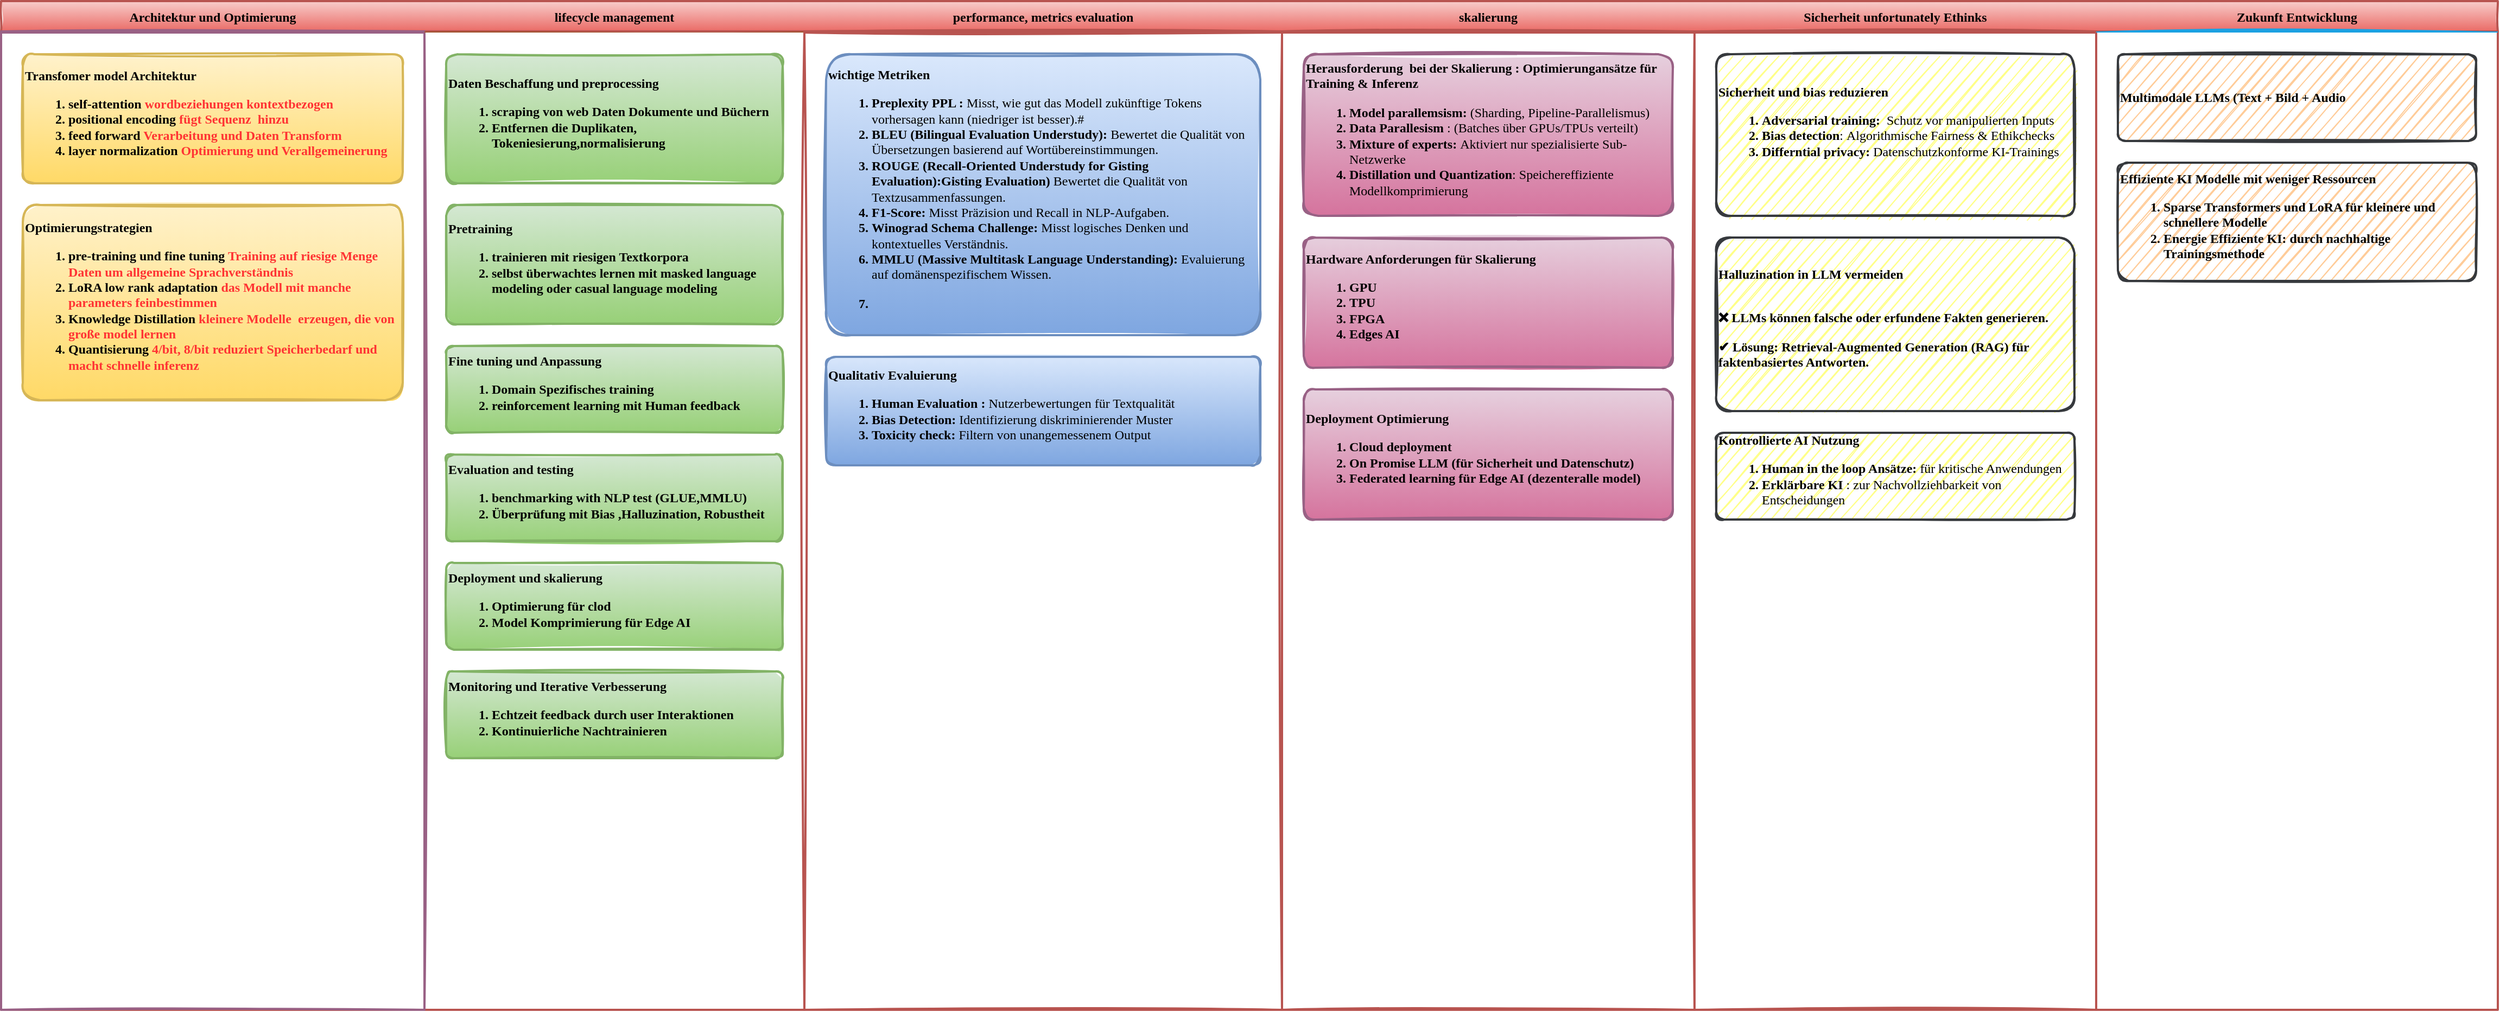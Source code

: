 <mxfile version="26.0.11">
  <diagram id="wFE0QG_FPsp0jaGvCLVb" name="Page-1">
    <mxGraphModel dx="954" dy="552" grid="1" gridSize="10" guides="1" tooltips="1" connect="1" arrows="1" fold="1" page="1" pageScale="1" pageWidth="850" pageHeight="1100" math="0" shadow="0">
      <root>
        <mxCell id="0" />
        <mxCell id="1" parent="0" />
        <mxCell id="_5mSTuPxr-ZiKRkBDSY7-1" value="" style="swimlane;fontStyle=2;childLayout=stackLayout;horizontal=1;startSize=28;horizontalStack=1;resizeParent=1;resizeParentMax=0;resizeLast=0;collapsible=0;marginBottom=0;swimlaneFillColor=none;fontFamily=Permanent Marker;fontSize=16;points=[];verticalAlign=top;stackBorder=0;resizable=1;strokeWidth=2;sketch=1;disableMultiStroke=1;fillColor=#f8cecc;strokeColor=#b85450;gradientColor=#ea6b66;" parent="1" vertex="1">
          <mxGeometry x="50" y="40" width="2300" height="930" as="geometry" />
        </mxCell>
        <object label="Architektur und Optimierung" status="New" id="_5mSTuPxr-ZiKRkBDSY7-2">
          <mxCell style="swimlane;strokeWidth=2;fontFamily=Permanent Marker;html=0;startSize=1;verticalAlign=bottom;spacingBottom=5;points=[];childLayout=stackLayout;stackBorder=20;stackSpacing=20;resizeLast=0;resizeParent=1;horizontalStack=0;collapsible=0;sketch=1;fillStyle=solid;fillColor=#e6d0de;strokeColor=#996185;gradientColor=#d5739d;" parent="_5mSTuPxr-ZiKRkBDSY7-1" vertex="1">
            <mxGeometry y="28" width="390" height="902" as="geometry" />
          </mxCell>
        </object>
        <object label="Transfomer model Architektur&lt;div&gt;&lt;ol&gt;&lt;li&gt;self-attention &lt;span style=&quot;color: rgb(255, 51, 51);&quot;&gt;wordbeziehungen kontextbezogen&lt;/span&gt;&lt;/li&gt;&lt;li&gt;positional encoding&lt;span style=&quot;color: rgb(255, 51, 51);&quot;&gt; fügt Sequenz&amp;nbsp; hinzu&lt;/span&gt;&lt;/li&gt;&lt;li&gt;feed forward &lt;span style=&quot;color: rgb(255, 51, 51);&quot;&gt;Verarbeitung und Daten Transform&lt;/span&gt;&lt;/li&gt;&lt;li&gt;layer normalization &lt;span style=&quot;color: rgb(255, 51, 51);&quot;&gt;Optimierung und Verallgemeinerung&amp;nbsp;&lt;/span&gt;&lt;/li&gt;&lt;/ol&gt;&lt;/div&gt;" placeholders="1" id="_5mSTuPxr-ZiKRkBDSY7-3">
          <mxCell style="whiteSpace=wrap;html=1;strokeWidth=2;fontStyle=1;spacingTop=0;rounded=1;arcSize=9;points=[];sketch=1;fontFamily=Permanent Marker;hachureGap=8;fillWeight=1;align=left;fillColor=#fff2cc;gradientColor=#ffd966;strokeColor=#d6b656;" parent="_5mSTuPxr-ZiKRkBDSY7-2" vertex="1">
            <mxGeometry x="20" y="21" width="350" height="119" as="geometry" />
          </mxCell>
        </object>
        <object label="Optimierungstrategien&lt;div&gt;&lt;ol&gt;&lt;li&gt;pre-training und fine tuning &lt;span style=&quot;color: rgb(255, 51, 51);&quot;&gt;Training auf riesige Menge Daten um allgemeine Sprachverständnis&lt;/span&gt;&lt;/li&gt;&lt;li&gt;LoRA low rank adaptation &lt;span style=&quot;color: rgb(255, 51, 51);&quot;&gt;das Modell mit manche parameters feinbestimmen&amp;nbsp;&lt;/span&gt;&lt;/li&gt;&lt;li&gt;Knowledge Distillation &lt;span style=&quot;color: rgb(255, 51, 51);&quot;&gt;kleinere Modelle &amp;nbsp;erzeugen, die von große model lernen&lt;/span&gt;&lt;/li&gt;&lt;li&gt;Quantisierung &lt;span style=&quot;color: rgb(255, 51, 51);&quot;&gt;4/bit, 8/bit reduziert Speicherbedarf und macht schnelle inferenz&lt;/span&gt;&lt;/li&gt;&lt;/ol&gt;&lt;/div&gt;" placeholders="1" id="_5mSTuPxr-ZiKRkBDSY7-4">
          <mxCell style="whiteSpace=wrap;html=1;strokeWidth=2;fontStyle=1;spacingTop=0;rounded=1;arcSize=9;points=[];sketch=1;fontFamily=Permanent Marker;hachureGap=8;fillWeight=1;align=left;fillColor=#fff2cc;gradientColor=#ffd966;strokeColor=#d6b656;" parent="_5mSTuPxr-ZiKRkBDSY7-2" vertex="1">
            <mxGeometry x="20" y="160" width="350" height="180" as="geometry" />
          </mxCell>
        </object>
        <object label="lifecycle management" status="New" id="QGwA4jflYJvlayZgIJCA-5">
          <mxCell style="swimlane;strokeWidth=2;fontFamily=Permanent Marker;html=0;startSize=1;verticalAlign=bottom;spacingBottom=5;points=[];childLayout=stackLayout;stackBorder=20;stackSpacing=20;resizeLast=0;resizeParent=1;horizontalStack=0;collapsible=0;sketch=1;strokeColor=none;fillStyle=solid;fillColor=#A0522D;" vertex="1" parent="_5mSTuPxr-ZiKRkBDSY7-1">
            <mxGeometry x="390" y="28" width="350" height="902" as="geometry" />
          </mxCell>
        </object>
        <object label="&lt;div&gt;Daten Beschaffung und preprocessing&lt;br&gt;&lt;/div&gt;&lt;div&gt;&lt;ol&gt;&lt;li&gt;scraping von web Daten Dokumente und Büchern&lt;/li&gt;&lt;li&gt;Entfernen die Duplikaten, Tokeniesierung,normalisierung&lt;/li&gt;&lt;/ol&gt;&lt;/div&gt;" placeholders="1" id="QGwA4jflYJvlayZgIJCA-6">
          <mxCell style="whiteSpace=wrap;html=1;strokeWidth=2;fontStyle=1;spacingTop=0;rounded=1;arcSize=9;points=[];sketch=1;fontFamily=Permanent Marker;hachureGap=8;fillWeight=1;fillColor=#d5e8d4;strokeColor=#82b366;gradientColor=#97d077;align=left;" vertex="1" parent="QGwA4jflYJvlayZgIJCA-5">
            <mxGeometry x="20" y="21" width="310" height="119" as="geometry" />
          </mxCell>
        </object>
        <object label="Pretraining&lt;div&gt;&lt;ol&gt;&lt;li&gt;trainieren mit riesigen Textkorpora&lt;/li&gt;&lt;li&gt;selbst überwachtes lernen mit masked language modeling oder casual language modeling&lt;/li&gt;&lt;/ol&gt;&lt;/div&gt;" placeholders="1" id="QGwA4jflYJvlayZgIJCA-7">
          <mxCell style="whiteSpace=wrap;html=1;strokeWidth=2;fillColor=#d5e8d4;fontStyle=1;spacingTop=0;rounded=1;arcSize=9;points=[];sketch=1;fontFamily=Permanent Marker;hachureGap=8;fillWeight=1;strokeColor=#82b366;gradientColor=#97d077;align=left;" vertex="1" parent="QGwA4jflYJvlayZgIJCA-5">
            <mxGeometry x="20" y="160" width="310" height="110" as="geometry" />
          </mxCell>
        </object>
        <object label="Fine tuning und Anpassung&lt;div&gt;&lt;ol&gt;&lt;li&gt;Domain Spezifisches training&lt;/li&gt;&lt;li&gt;reinforcement learning mit Human feedback&lt;/li&gt;&lt;/ol&gt;&lt;/div&gt;" placeholders="1" id="QGwA4jflYJvlayZgIJCA-8">
          <mxCell style="whiteSpace=wrap;html=1;strokeWidth=2;fillColor=#d5e8d4;fontStyle=1;spacingTop=0;rounded=1;arcSize=9;points=[];sketch=1;fontFamily=Permanent Marker;hachureGap=8;fillWeight=1;gradientColor=#97d077;strokeColor=#82b366;align=left;" vertex="1" parent="QGwA4jflYJvlayZgIJCA-5">
            <mxGeometry x="20" y="290" width="310" height="80" as="geometry" />
          </mxCell>
        </object>
        <object label="Evaluation and testing&lt;div&gt;&lt;ol&gt;&lt;li&gt;benchmarking with NLP test (GLUE,MMLU)&lt;/li&gt;&lt;li&gt;Überprüfung mit Bias ,Halluzination, Robustheit&amp;nbsp;&lt;/li&gt;&lt;/ol&gt;&lt;/div&gt;" placeholders="1" id="QGwA4jflYJvlayZgIJCA-17">
          <mxCell style="whiteSpace=wrap;html=1;strokeWidth=2;fillColor=#d5e8d4;fontStyle=1;spacingTop=0;rounded=1;arcSize=9;points=[];sketch=1;fontFamily=Permanent Marker;hachureGap=8;fillWeight=1;gradientColor=#97d077;strokeColor=#82b366;align=left;" vertex="1" parent="QGwA4jflYJvlayZgIJCA-5">
            <mxGeometry x="20" y="390" width="310" height="80" as="geometry" />
          </mxCell>
        </object>
        <object label="Deployment und skalierung&lt;br&gt;&lt;div&gt;&lt;ol&gt;&lt;li&gt;Optimierung für clod&lt;/li&gt;&lt;li&gt;Model Komprimierung für Edge AI&amp;nbsp;&lt;/li&gt;&lt;/ol&gt;&lt;/div&gt;" placeholders="1" id="QGwA4jflYJvlayZgIJCA-18">
          <mxCell style="whiteSpace=wrap;html=1;strokeWidth=2;fillColor=#d5e8d4;fontStyle=1;spacingTop=0;rounded=1;arcSize=9;points=[];sketch=1;fontFamily=Permanent Marker;hachureGap=8;fillWeight=1;gradientColor=#97d077;strokeColor=#82b366;align=left;" vertex="1" parent="QGwA4jflYJvlayZgIJCA-5">
            <mxGeometry x="20" y="490" width="310" height="80" as="geometry" />
          </mxCell>
        </object>
        <object label="Monitoring und Iterative Verbesserung&lt;br&gt;&lt;div&gt;&lt;ol&gt;&lt;li&gt;Echtzeit feedback durch user Interaktionen&amp;nbsp;&lt;/li&gt;&lt;li&gt;Kontinuierliche Nachtrainieren&lt;/li&gt;&lt;/ol&gt;&lt;/div&gt;" placeholders="1" id="QGwA4jflYJvlayZgIJCA-19">
          <mxCell style="whiteSpace=wrap;html=1;strokeWidth=2;fillColor=#d5e8d4;fontStyle=1;spacingTop=0;rounded=1;arcSize=9;points=[];sketch=1;fontFamily=Permanent Marker;hachureGap=8;fillWeight=1;gradientColor=#97d077;strokeColor=#82b366;align=left;" vertex="1" parent="QGwA4jflYJvlayZgIJCA-5">
            <mxGeometry x="20" y="590" width="310" height="80" as="geometry" />
          </mxCell>
        </object>
        <object label="performance, metrics evaluation" status="New" id="QGwA4jflYJvlayZgIJCA-1">
          <mxCell style="swimlane;strokeWidth=2;fontFamily=Permanent Marker;html=0;startSize=1;verticalAlign=bottom;spacingBottom=5;points=[];childLayout=stackLayout;stackBorder=20;stackSpacing=20;resizeLast=0;resizeParent=1;horizontalStack=0;collapsible=0;sketch=1;strokeColor=#b85450;fillStyle=solid;fillColor=#f8cecc;gradientColor=#ea6b66;" vertex="1" parent="_5mSTuPxr-ZiKRkBDSY7-1">
            <mxGeometry x="740" y="28" width="440" height="902" as="geometry" />
          </mxCell>
        </object>
        <object label="wichtige Metriken&lt;div&gt;&lt;ol&gt;&lt;li&gt;Preplexity PPL :&amp;nbsp;&lt;span style=&quot;font-weight: 400;&quot;&gt;Misst, wie gut das Modell zukünftige Tokens vorhersagen kann (niedriger ist besser).#&lt;/span&gt;&lt;/li&gt;&lt;li&gt;&lt;b&gt;BLEU (Bilingual Evaluation Understudy):&amp;nbsp;&lt;/b&gt;&lt;span style=&quot;font-weight: 400;&quot;&gt;Bewertet die Qualität von Übersetzungen basierend auf Wortübereinstimmungen.&lt;/span&gt;&lt;/li&gt;&lt;li&gt;&lt;b&gt;ROUGE (Recall-Oriented Understudy for Gisting Evaluation):&lt;/b&gt;&lt;span style=&quot;font-weight: 400;&quot; class=&quot;s1&quot;&gt;&lt;b&gt;Gisting Evaluation)&lt;/b&gt;&lt;/span&gt;&lt;span style=&quot;font-weight: 400;&quot; class=&quot;s2&quot;&gt;&amp;nbsp;&lt;/span&gt;&lt;span style=&quot;font-weight: 400;&quot;&gt;Bewertet die Qualität von Textzusammenfassungen.&lt;/span&gt;&lt;/li&gt;&lt;li&gt;&lt;b&gt;F1-Score:&amp;nbsp;&lt;/b&gt;&lt;span style=&quot;font-weight: 400;&quot;&gt;Misst Präzision und Recall in NLP-Aufgaben.&lt;/span&gt;&lt;/li&gt;&lt;li&gt;&lt;b&gt;Winograd Schema Challenge:&amp;nbsp;&lt;/b&gt;&lt;span style=&quot;font-weight: 400;&quot;&gt;Misst logisches Denken und kontextuelles Verständnis.&lt;/span&gt;&lt;/li&gt;&lt;li&gt;&lt;b&gt;MMLU (Massive Multitask Language Understanding):&amp;nbsp;&lt;/b&gt;&lt;span style=&quot;font-weight: 400;&quot;&gt;Evaluierung auf domänenspezifischem Wissen.&lt;/span&gt;&lt;/li&gt;&lt;li&gt;&lt;span style=&quot;font-weight: 400;&quot;&gt;&lt;p class=&quot;p1&quot;&gt;&lt;br&gt;&lt;/p&gt;&lt;/span&gt;&lt;/li&gt;&lt;/ol&gt;&lt;/div&gt;" placeholders="1" id="QGwA4jflYJvlayZgIJCA-2">
          <mxCell style="whiteSpace=wrap;html=1;strokeWidth=2;fillColor=#dae8fc;fontStyle=1;spacingTop=0;rounded=1;arcSize=9;points=[];sketch=1;fontFamily=Permanent Marker;hachureGap=8;fillWeight=1;gradientColor=#7ea6e0;strokeColor=#6c8ebf;align=left;" vertex="1" parent="QGwA4jflYJvlayZgIJCA-1">
            <mxGeometry x="20" y="21" width="400" height="259" as="geometry" />
          </mxCell>
        </object>
        <object label="Qualitativ Evaluierung&amp;nbsp;&lt;div&gt;&lt;ol&gt;&lt;li&gt;Human Evaluation :&amp;nbsp;&lt;span style=&quot;font-weight: 400;&quot;&gt;Nutzerbewertungen für Textqualität&lt;/span&gt;&lt;/li&gt;&lt;li&gt;Bias Detection:&amp;nbsp;&lt;span style=&quot;font-weight: 400;&quot;&gt;Identifizierung diskriminierender Muster&lt;/span&gt;&lt;/li&gt;&lt;li&gt;Toxicity check:&amp;nbsp;&lt;span style=&quot;font-weight: 400;&quot;&gt;Filtern von unangemessenem Output&lt;/span&gt;&lt;/li&gt;&lt;/ol&gt;&lt;/div&gt;" placeholders="1" id="QGwA4jflYJvlayZgIJCA-3">
          <mxCell style="whiteSpace=wrap;html=1;strokeWidth=2;fillColor=#dae8fc;fontStyle=1;spacingTop=0;rounded=1;arcSize=9;points=[];sketch=1;fontFamily=Permanent Marker;hachureGap=8;fillWeight=1;gradientColor=#7ea6e0;strokeColor=#6c8ebf;align=left;" vertex="1" parent="QGwA4jflYJvlayZgIJCA-1">
            <mxGeometry x="20" y="300" width="400" height="100" as="geometry" />
          </mxCell>
        </object>
        <object label="skalierung" status="In progress" id="_5mSTuPxr-ZiKRkBDSY7-6">
          <mxCell style="swimlane;strokeWidth=2;fontFamily=Permanent Marker;html=0;startSize=1;verticalAlign=bottom;spacingBottom=5;points=[];childLayout=stackLayout;stackBorder=20;stackSpacing=20;resizeLast=0;resizeParent=1;horizontalStack=0;collapsible=0;sketch=1;strokeColor=#b85450;fillStyle=solid;fillColor=#f8cecc;gradientColor=#ea6b66;" parent="_5mSTuPxr-ZiKRkBDSY7-1" vertex="1">
            <mxGeometry x="1180" y="28" width="380" height="902" as="geometry" />
          </mxCell>
        </object>
        <object label="Herausforderung &amp;nbsp;bei der Skalierung : Optimierungansätze für Training &amp;amp; Inferenz&amp;nbsp;&lt;div&gt;&lt;ol&gt;&lt;li&gt;Model parallemsism:&amp;nbsp;&lt;span style=&quot;font-weight: 400;&quot;&gt;(Sharding, Pipeline-Parallelismus)&lt;/span&gt;&lt;/li&gt;&lt;li&gt;Data Parallesism &lt;span style=&quot;font-weight: 400;&quot;&gt;:&amp;nbsp;&lt;/span&gt;&lt;span style=&quot;font-weight: 400;&quot;&gt;(Batches über GPUs/TPUs verteilt)&lt;/span&gt;&lt;/li&gt;&lt;li&gt;Mixture of experts:&lt;span style=&quot;font-weight: 400;&quot;&gt;&amp;nbsp;&lt;/span&gt;&lt;span style=&quot;font-weight: 400;&quot;&gt;Aktiviert nur spezialisierte Sub-Netzwerke&lt;/span&gt;&lt;/li&gt;&lt;li&gt;Distillation und Quantization&lt;span style=&quot;font-weight: 400;&quot;&gt;:&amp;nbsp;&lt;/span&gt;&lt;span style=&quot;font-weight: 400;&quot;&gt;Speichereffiziente Modellkomprimierung&lt;/span&gt;&lt;/li&gt;&lt;/ol&gt;&lt;/div&gt;" placeholders="1" id="_5mSTuPxr-ZiKRkBDSY7-7">
          <mxCell style="whiteSpace=wrap;html=1;strokeWidth=2;fillColor=#e6d0de;fontStyle=1;spacingTop=0;rounded=1;arcSize=9;points=[];sketch=1;fontFamily=Permanent Marker;hachureGap=8;fillWeight=1;gradientColor=#d5739d;strokeColor=#996185;align=left;" parent="_5mSTuPxr-ZiKRkBDSY7-6" vertex="1">
            <mxGeometry x="20" y="21" width="340" height="149" as="geometry" />
          </mxCell>
        </object>
        <object label="Hardware Anforderungen für Skalierung&lt;div&gt;&lt;ol&gt;&lt;li&gt;GPU&lt;/li&gt;&lt;li&gt;TPU&lt;/li&gt;&lt;li&gt;FPGA&lt;/li&gt;&lt;li&gt;Edges AI&lt;/li&gt;&lt;/ol&gt;&lt;/div&gt;" placeholders="1" id="_5mSTuPxr-ZiKRkBDSY7-8">
          <mxCell style="whiteSpace=wrap;html=1;strokeWidth=2;fillColor=#e6d0de;fontStyle=1;spacingTop=0;rounded=1;arcSize=9;points=[];sketch=1;fontFamily=Permanent Marker;hachureGap=8;fillWeight=1;gradientColor=#d5739d;strokeColor=#996185;align=left;" parent="_5mSTuPxr-ZiKRkBDSY7-6" vertex="1">
            <mxGeometry x="20" y="190" width="340" height="120" as="geometry" />
          </mxCell>
        </object>
        <object label="Deployment Optimierung&lt;div&gt;&lt;ol&gt;&lt;li&gt;Cloud deployment&lt;/li&gt;&lt;li&gt;On Promise LLM (für Sicherheit und Datenschutz)&lt;/li&gt;&lt;li&gt;Federated learning für Edge AI (dezenteralle model)&lt;/li&gt;&lt;/ol&gt;&lt;/div&gt;" placeholders="1" id="QGwA4jflYJvlayZgIJCA-20">
          <mxCell style="whiteSpace=wrap;html=1;strokeWidth=2;fillColor=#e6d0de;fontStyle=1;spacingTop=0;rounded=1;arcSize=9;points=[];sketch=1;fontFamily=Permanent Marker;hachureGap=8;fillWeight=1;gradientColor=#d5739d;strokeColor=#996185;align=left;" vertex="1" parent="_5mSTuPxr-ZiKRkBDSY7-6">
            <mxGeometry x="20" y="330" width="340" height="120" as="geometry" />
          </mxCell>
        </object>
        <object label="Sicherheit unfortunately Ethinks" status="Completed" id="_5mSTuPxr-ZiKRkBDSY7-9">
          <mxCell style="swimlane;strokeWidth=2;fontFamily=Permanent Marker;html=0;startSize=1;verticalAlign=bottom;spacingBottom=5;points=[];childLayout=stackLayout;stackBorder=20;stackSpacing=20;resizeLast=0;resizeParent=1;horizontalStack=0;collapsible=0;sketch=1;strokeColor=#b85450;fillStyle=solid;fillColor=#f8cecc;gradientColor=#ea6b66;" parent="_5mSTuPxr-ZiKRkBDSY7-1" vertex="1">
            <mxGeometry x="1560" y="28" width="370" height="902" as="geometry" />
          </mxCell>
        </object>
        <object label="Sicherheit und bias reduzieren&lt;div&gt;&lt;ol&gt;&lt;li&gt;Adversarial training:&amp;nbsp;&lt;span style=&quot;font-weight: 400;&quot;&gt;&amp;nbsp;&lt;/span&gt;&lt;span style=&quot;font-weight: 400;&quot;&gt;Schutz vor manipulierten Inputs&lt;/span&gt;&lt;/li&gt;&lt;li&gt;Bias detection&lt;span style=&quot;font-weight: 400;&quot;&gt;:&amp;nbsp;&lt;/span&gt;&lt;span style=&quot;font-weight: 400;&quot;&gt;Algorithmische Fairness &amp;amp; Ethikchecks&lt;/span&gt;&lt;/li&gt;&lt;li&gt;Differntial privacy:&amp;nbsp;&lt;span style=&quot;font-weight: 400;&quot;&gt;Datenschutzkonforme KI-Trainings&lt;/span&gt;&lt;/li&gt;&lt;/ol&gt;&lt;div&gt;&lt;br&gt;&lt;/div&gt;&lt;/div&gt;" placeholders="1" id="_5mSTuPxr-ZiKRkBDSY7-10">
          <mxCell style="whiteSpace=wrap;html=1;strokeWidth=2;fontStyle=1;spacingTop=0;rounded=1;arcSize=9;points=[];sketch=1;fontFamily=Permanent Marker;hachureGap=8;fillWeight=1;fillColor=#ffff88;strokeColor=#36393d;align=left;" parent="_5mSTuPxr-ZiKRkBDSY7-9" vertex="1">
            <mxGeometry x="20" y="21" width="330" height="149" as="geometry" />
          </mxCell>
        </object>
        <object label="Halluzination in LLM vermeiden&lt;div&gt;&lt;br&gt;&lt;/div&gt;&lt;div&gt;&lt;p class=&quot;p1&quot;&gt;&lt;span class=&quot;s1&quot;&gt;❌ LLMs können&amp;nbsp;&lt;/span&gt;&lt;b&gt;falsche oder erfundene Fakten&lt;/b&gt;&lt;span class=&quot;s1&quot;&gt;&amp;nbsp;generieren.&lt;/span&gt;&lt;/p&gt;&lt;p class=&quot;p1&quot;&gt;✔ Lösung:&amp;nbsp;&lt;span class=&quot;s2&quot;&gt;&lt;b&gt;Retrieval-Augmented Generation (RAG)&lt;/b&gt;&lt;/span&gt;&amp;nbsp;für faktenbasiertes Antworten.&lt;/p&gt;&lt;/div&gt;" placeholders="1" id="_5mSTuPxr-ZiKRkBDSY7-11">
          <mxCell style="whiteSpace=wrap;html=1;strokeWidth=2;fillColor=#ffff88;fontStyle=1;spacingTop=0;rounded=1;arcSize=9;points=[];sketch=1;fontFamily=Permanent Marker;hachureGap=8;fillWeight=1;strokeColor=#36393d;align=left;" parent="_5mSTuPxr-ZiKRkBDSY7-9" vertex="1">
            <mxGeometry x="20" y="190" width="330" height="160" as="geometry" />
          </mxCell>
        </object>
        <object label="Kontrollierte AI Nutzung&lt;div&gt;&lt;ol&gt;&lt;li&gt;Human in the loop Ansätze:&amp;nbsp;&lt;span style=&quot;font-weight: 400;&quot;&gt;für kritische Anwendungen&lt;/span&gt;&lt;/li&gt;&lt;li&gt;Erklärbare KI &lt;span style=&quot;font-weight: 400;&quot;&gt;:&amp;nbsp;&lt;/span&gt;&lt;span style=&quot;font-weight: 400;&quot;&gt;zur Nachvollziehbarkeit von Entscheidungen&lt;/span&gt;&lt;/li&gt;&lt;/ol&gt;&lt;/div&gt;" placeholders="1" id="_5mSTuPxr-ZiKRkBDSY7-12">
          <mxCell style="whiteSpace=wrap;html=1;strokeWidth=2;fillColor=#ffff88;fontStyle=1;spacingTop=0;rounded=1;arcSize=9;points=[];sketch=1;fontFamily=Permanent Marker;hachureGap=8;fillWeight=1;strokeColor=#36393d;align=left;" parent="_5mSTuPxr-ZiKRkBDSY7-9" vertex="1">
            <mxGeometry x="20" y="370" width="330" height="80" as="geometry" />
          </mxCell>
        </object>
        <object label="Zukunft Entwicklung" status="Completed" id="QGwA4jflYJvlayZgIJCA-9">
          <mxCell style="swimlane;strokeWidth=2;fontFamily=Permanent Marker;html=0;startSize=1;verticalAlign=bottom;spacingBottom=5;points=[];childLayout=stackLayout;stackBorder=20;stackSpacing=20;resizeLast=0;resizeParent=1;horizontalStack=0;collapsible=0;sketch=1;strokeColor=none;fillStyle=solid;fillColor=#1BA1E2;" vertex="1" parent="_5mSTuPxr-ZiKRkBDSY7-1">
            <mxGeometry x="1930" y="28" width="370" height="902" as="geometry" />
          </mxCell>
        </object>
        <object label="&lt;p style=&quot;font-weight: 400;&quot; class=&quot;p1&quot;&gt;&lt;b&gt;Multimodale LLMs (Text + Bild + Audio&lt;/b&gt;&lt;/p&gt;" placeholders="1" id="QGwA4jflYJvlayZgIJCA-10">
          <mxCell style="whiteSpace=wrap;html=1;strokeWidth=2;fillColor=#ffcc99;fontStyle=1;spacingTop=0;rounded=1;arcSize=9;points=[];sketch=1;fontFamily=Permanent Marker;hachureGap=8;fillWeight=1;strokeColor=#36393d;align=left;" vertex="1" parent="QGwA4jflYJvlayZgIJCA-9">
            <mxGeometry x="20" y="21" width="330" height="80" as="geometry" />
          </mxCell>
        </object>
        <object label="&lt;span style=&quot;&quot;&gt;Effiziente KI Modelle mit weniger Ressourcen&lt;/span&gt;&lt;div&gt;&lt;ol&gt;&lt;li&gt;Sparse Transformers und LoRA für kleinere und schnellere Modelle&lt;/li&gt;&lt;li&gt;Energie Effiziente KI: durch nachhaltige Trainingsmethode&amp;nbsp;&lt;/li&gt;&lt;/ol&gt;&lt;/div&gt;" placeholders="1" id="QGwA4jflYJvlayZgIJCA-11">
          <mxCell style="whiteSpace=wrap;html=1;strokeWidth=2;fillColor=#ffcc99;fontStyle=1;spacingTop=0;rounded=1;arcSize=9;points=[];sketch=1;fontFamily=Permanent Marker;hachureGap=8;fillWeight=1;strokeColor=#36393d;align=left;" vertex="1" parent="QGwA4jflYJvlayZgIJCA-9">
            <mxGeometry x="20" y="121" width="330" height="109" as="geometry" />
          </mxCell>
        </object>
      </root>
    </mxGraphModel>
  </diagram>
</mxfile>
